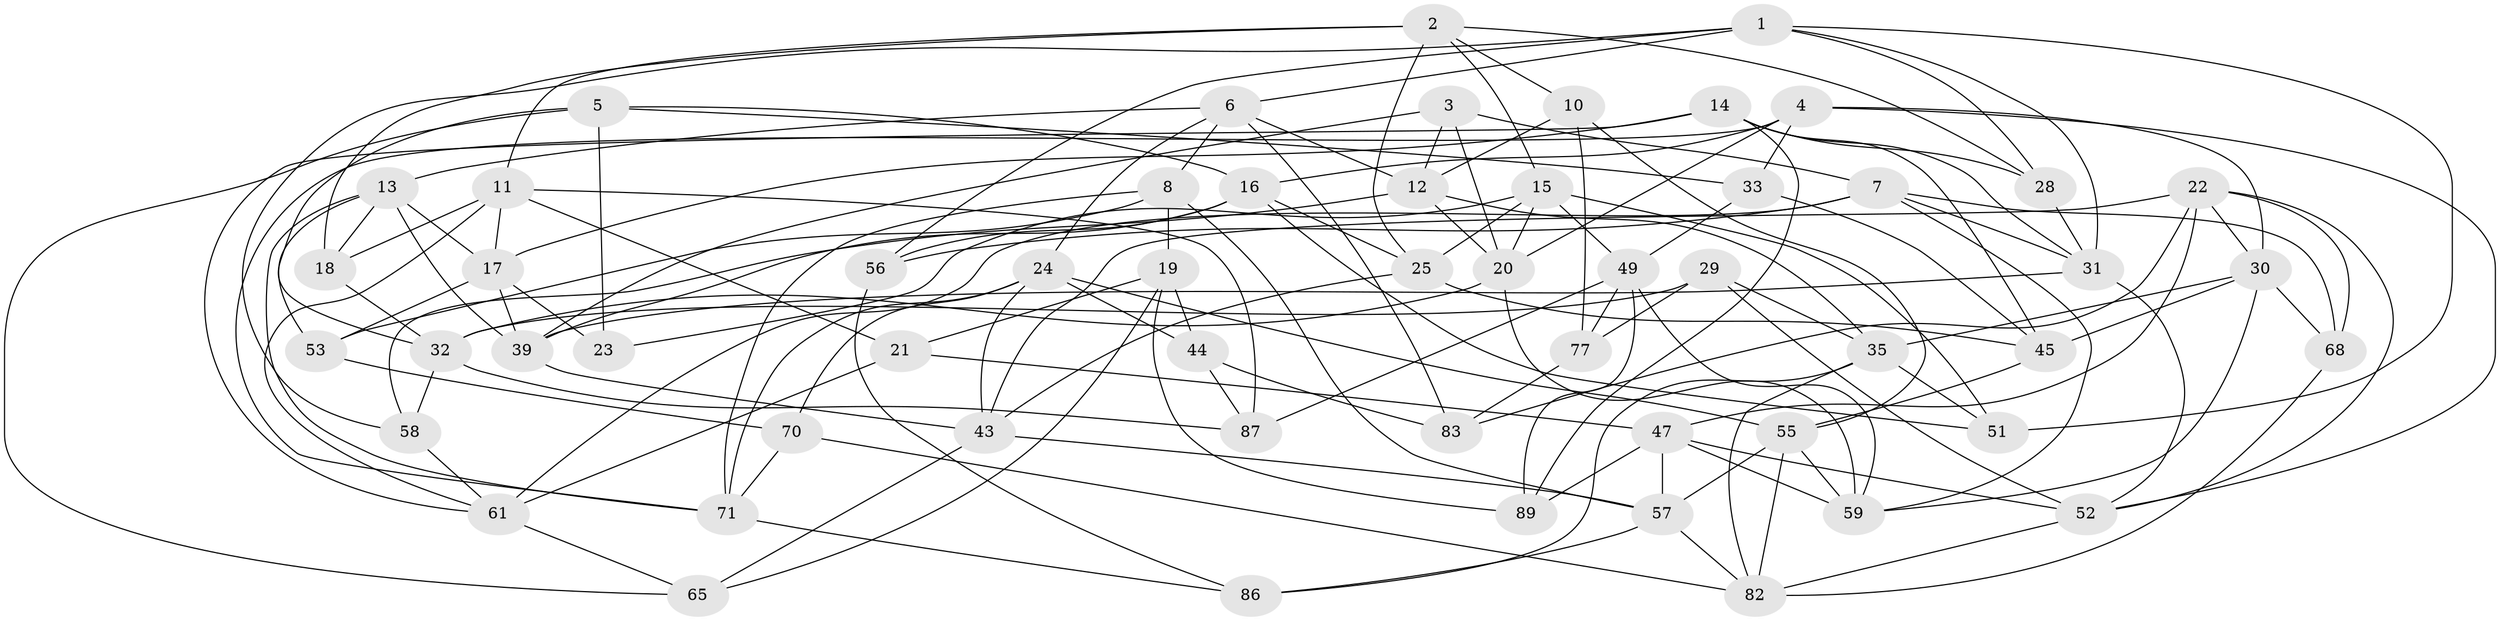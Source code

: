 // Generated by graph-tools (version 1.1) at 2025/52/02/27/25 19:52:30]
// undirected, 56 vertices, 144 edges
graph export_dot {
graph [start="1"]
  node [color=gray90,style=filled];
  1 [super="+63"];
  2 [super="+69"];
  3;
  4 [super="+34"];
  5 [super="+41"];
  6 [super="+42"];
  7 [super="+9"];
  8 [super="+62"];
  10;
  11 [super="+40"];
  12 [super="+72"];
  13 [super="+27"];
  14 [super="+79"];
  15 [super="+74"];
  16 [super="+78"];
  17 [super="+91"];
  18;
  19 [super="+46"];
  20 [super="+50"];
  21;
  22 [super="+37"];
  23;
  24 [super="+26"];
  25 [super="+80"];
  28;
  29;
  30 [super="+54"];
  31 [super="+81"];
  32 [super="+38"];
  33;
  35 [super="+36"];
  39 [super="+48"];
  43 [super="+73"];
  44;
  45 [super="+67"];
  47 [super="+60"];
  49 [super="+90"];
  51;
  52 [super="+64"];
  53;
  55 [super="+85"];
  56;
  57 [super="+76"];
  58;
  59 [super="+75"];
  61 [super="+66"];
  65;
  68;
  70;
  71 [super="+84"];
  77;
  82 [super="+88"];
  83;
  86;
  87;
  89;
  1 -- 56;
  1 -- 51;
  1 -- 31;
  1 -- 58;
  1 -- 28;
  1 -- 6;
  2 -- 18;
  2 -- 25;
  2 -- 28;
  2 -- 10;
  2 -- 11;
  2 -- 15;
  3 -- 12;
  3 -- 20;
  3 -- 7;
  3 -- 39;
  4 -- 33;
  4 -- 16;
  4 -- 71;
  4 -- 30;
  4 -- 20;
  4 -- 52;
  5 -- 33;
  5 -- 23 [weight=2];
  5 -- 65;
  5 -- 16;
  5 -- 32;
  6 -- 12;
  6 -- 13;
  6 -- 8;
  6 -- 83;
  6 -- 24;
  7 -- 61;
  7 -- 31;
  7 -- 56;
  7 -- 68;
  7 -- 59;
  8 -- 19 [weight=2];
  8 -- 53;
  8 -- 57;
  8 -- 71;
  10 -- 77;
  10 -- 55;
  10 -- 12;
  11 -- 18;
  11 -- 61;
  11 -- 17;
  11 -- 21;
  11 -- 87;
  12 -- 58;
  12 -- 35;
  12 -- 20;
  13 -- 18;
  13 -- 39;
  13 -- 71;
  13 -- 17;
  13 -- 53;
  14 -- 45;
  14 -- 89;
  14 -- 31;
  14 -- 17;
  14 -- 28;
  14 -- 61;
  15 -- 51;
  15 -- 23;
  15 -- 25;
  15 -- 49;
  15 -- 20;
  16 -- 51;
  16 -- 56;
  16 -- 25;
  16 -- 39;
  17 -- 23;
  17 -- 53;
  17 -- 39;
  18 -- 32;
  19 -- 44;
  19 -- 65;
  19 -- 89;
  19 -- 21;
  20 -- 32;
  20 -- 59;
  21 -- 47;
  21 -- 61;
  22 -- 68;
  22 -- 83;
  22 -- 30;
  22 -- 43;
  22 -- 52;
  22 -- 47;
  24 -- 70;
  24 -- 44;
  24 -- 55;
  24 -- 43;
  24 -- 71;
  25 -- 45 [weight=2];
  25 -- 43;
  28 -- 31;
  29 -- 77;
  29 -- 52;
  29 -- 35;
  29 -- 32;
  30 -- 59;
  30 -- 45;
  30 -- 35;
  30 -- 68;
  31 -- 39;
  31 -- 52;
  32 -- 87;
  32 -- 58;
  33 -- 49;
  33 -- 45;
  35 -- 86;
  35 -- 51;
  35 -- 82;
  39 -- 43;
  43 -- 65;
  43 -- 57;
  44 -- 87;
  44 -- 83;
  45 -- 55;
  47 -- 59;
  47 -- 52;
  47 -- 89;
  47 -- 57;
  49 -- 77;
  49 -- 89;
  49 -- 59;
  49 -- 87;
  52 -- 82;
  53 -- 70;
  55 -- 82;
  55 -- 57;
  55 -- 59;
  56 -- 86;
  57 -- 86;
  57 -- 82;
  58 -- 61;
  61 -- 65;
  68 -- 82;
  70 -- 71;
  70 -- 82;
  71 -- 86;
  77 -- 83;
}
